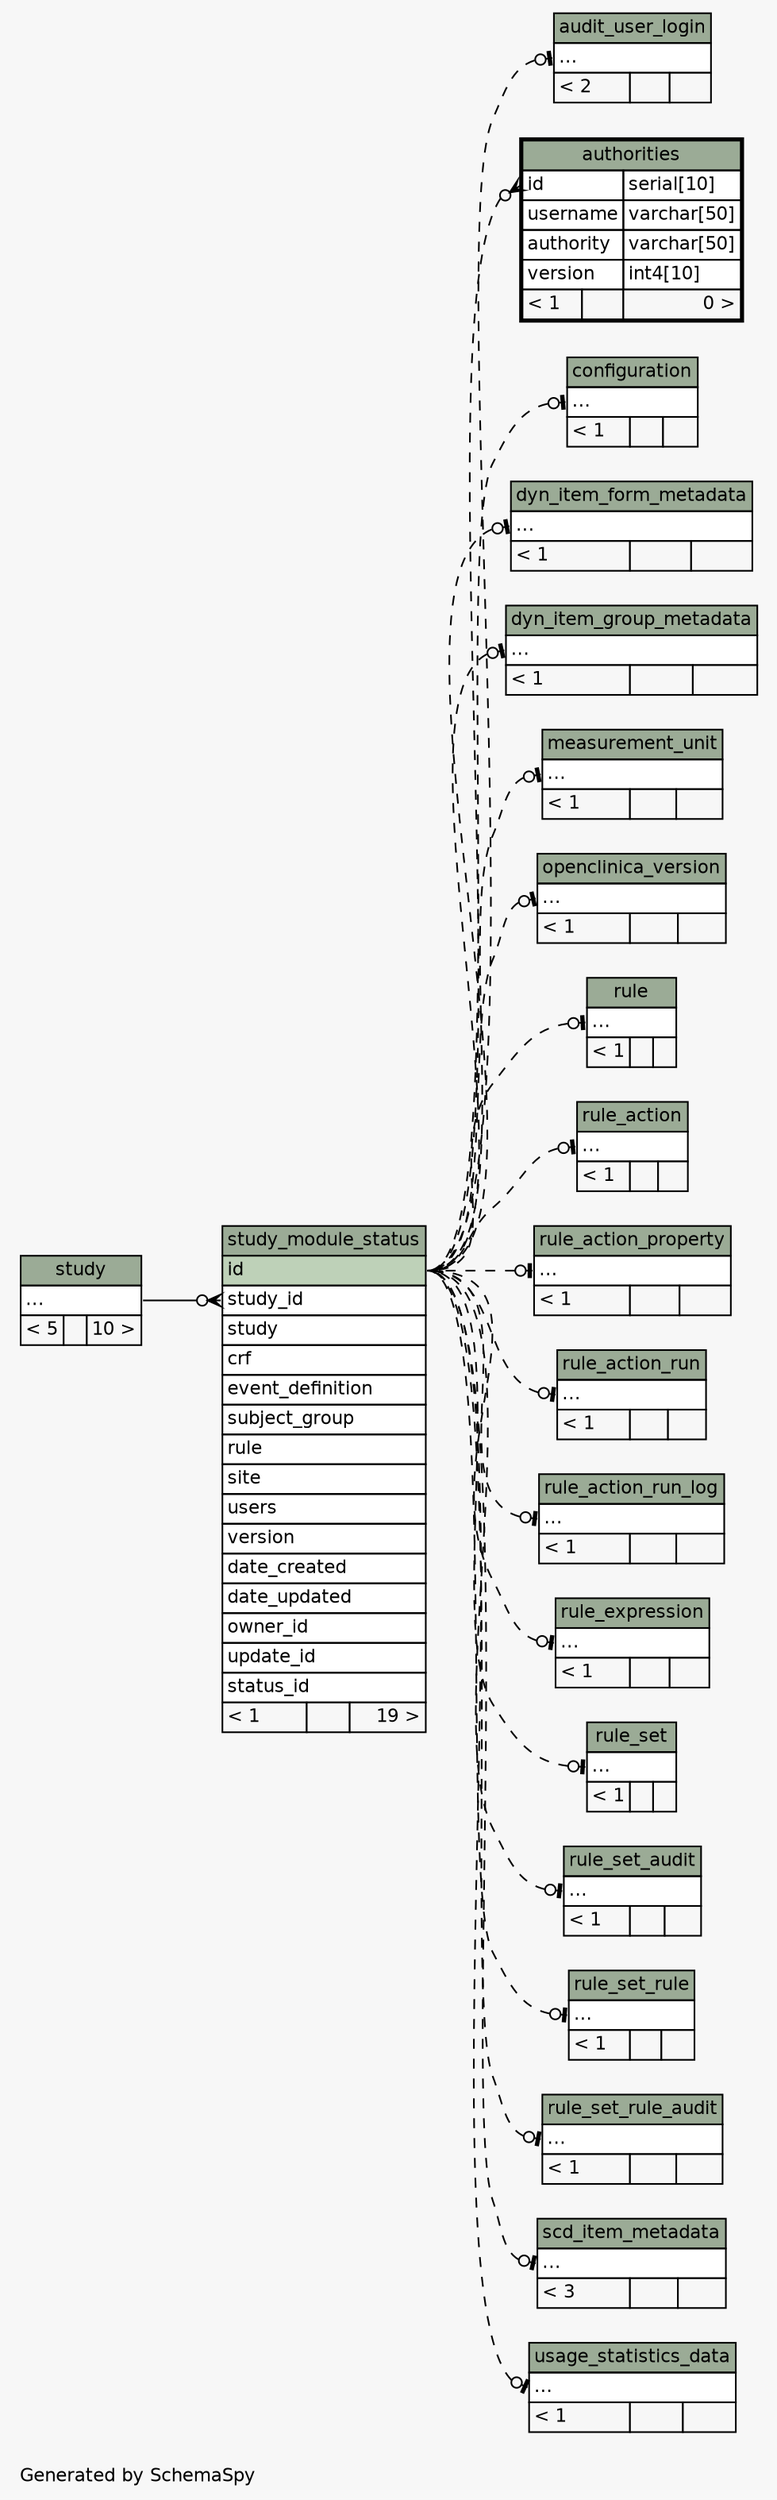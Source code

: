 // dot 2.28.0 on Windows Vista 6.0
// SchemaSpy rev 590
digraph "impliedTwoDegreesRelationshipsDiagram" {
  graph [
    rankdir="RL"
    bgcolor="#f7f7f7"
    label="\nGenerated by SchemaSpy"
    labeljust="l"
    nodesep="0.18"
    ranksep="0.46"
    fontname="Helvetica"
    fontsize="11"
  ];
  node [
    fontname="Helvetica"
    fontsize="11"
    shape="plaintext"
  ];
  edge [
    arrowsize="0.8"
  ];
  "audit_user_login":"elipses":w -> "study_module_status":"id":e [arrowhead=none dir=back arrowtail=teeodot style=dashed];
  "authorities":"id":w -> "study_module_status":"id":e [arrowhead=none dir=back arrowtail=crowodot style=dashed];
  "configuration":"elipses":w -> "study_module_status":"id":e [arrowhead=none dir=back arrowtail=teeodot style=dashed];
  "dyn_item_form_metadata":"elipses":w -> "study_module_status":"id":e [arrowhead=none dir=back arrowtail=teeodot style=dashed];
  "dyn_item_group_metadata":"elipses":w -> "study_module_status":"id":e [arrowhead=none dir=back arrowtail=teeodot style=dashed];
  "measurement_unit":"elipses":w -> "study_module_status":"id":e [arrowhead=none dir=back arrowtail=teeodot style=dashed];
  "openclinica_version":"elipses":w -> "study_module_status":"id":e [arrowhead=none dir=back arrowtail=teeodot style=dashed];
  "rule":"elipses":w -> "study_module_status":"id":e [arrowhead=none dir=back arrowtail=teeodot style=dashed];
  "rule_action":"elipses":w -> "study_module_status":"id":e [arrowhead=none dir=back arrowtail=teeodot style=dashed];
  "rule_action_property":"elipses":w -> "study_module_status":"id":e [arrowhead=none dir=back arrowtail=teeodot style=dashed];
  "rule_action_run":"elipses":w -> "study_module_status":"id":e [arrowhead=none dir=back arrowtail=teeodot style=dashed];
  "rule_action_run_log":"elipses":w -> "study_module_status":"id":e [arrowhead=none dir=back arrowtail=teeodot style=dashed];
  "rule_expression":"elipses":w -> "study_module_status":"id":e [arrowhead=none dir=back arrowtail=teeodot style=dashed];
  "rule_set":"elipses":w -> "study_module_status":"id":e [arrowhead=none dir=back arrowtail=teeodot style=dashed];
  "rule_set_audit":"elipses":w -> "study_module_status":"id":e [arrowhead=none dir=back arrowtail=teeodot style=dashed];
  "rule_set_rule":"elipses":w -> "study_module_status":"id":e [arrowhead=none dir=back arrowtail=teeodot style=dashed];
  "rule_set_rule_audit":"elipses":w -> "study_module_status":"id":e [arrowhead=none dir=back arrowtail=teeodot style=dashed];
  "scd_item_metadata":"elipses":w -> "study_module_status":"id":e [arrowhead=none dir=back arrowtail=teeodot style=dashed];
  "study_module_status":"study_id":w -> "study":"elipses":e [arrowhead=none dir=back arrowtail=crowodot];
  "usage_statistics_data":"elipses":w -> "study_module_status":"id":e [arrowhead=none dir=back arrowtail=teeodot style=dashed];
  "audit_user_login" [
    label=<
    <TABLE BORDER="0" CELLBORDER="1" CELLSPACING="0" BGCOLOR="#ffffff">
      <TR><TD COLSPAN="3" BGCOLOR="#9bab96" ALIGN="CENTER">audit_user_login</TD></TR>
      <TR><TD PORT="elipses" COLSPAN="3" ALIGN="LEFT">...</TD></TR>
      <TR><TD ALIGN="LEFT" BGCOLOR="#f7f7f7">&lt; 2</TD><TD ALIGN="RIGHT" BGCOLOR="#f7f7f7">  </TD><TD ALIGN="RIGHT" BGCOLOR="#f7f7f7">  </TD></TR>
    </TABLE>>
    URL="audit_user_login.html"
    tooltip="audit_user_login"
  ];
  "authorities" [
    label=<
    <TABLE BORDER="2" CELLBORDER="1" CELLSPACING="0" BGCOLOR="#ffffff">
      <TR><TD COLSPAN="3" BGCOLOR="#9bab96" ALIGN="CENTER">authorities</TD></TR>
      <TR><TD PORT="id" COLSPAN="2" ALIGN="LEFT">id</TD><TD PORT="id.type" ALIGN="LEFT">serial[10]</TD></TR>
      <TR><TD PORT="username" COLSPAN="2" ALIGN="LEFT">username</TD><TD PORT="username.type" ALIGN="LEFT">varchar[50]</TD></TR>
      <TR><TD PORT="authority" COLSPAN="2" ALIGN="LEFT">authority</TD><TD PORT="authority.type" ALIGN="LEFT">varchar[50]</TD></TR>
      <TR><TD PORT="version" COLSPAN="2" ALIGN="LEFT">version</TD><TD PORT="version.type" ALIGN="LEFT">int4[10]</TD></TR>
      <TR><TD ALIGN="LEFT" BGCOLOR="#f7f7f7">&lt; 1</TD><TD ALIGN="RIGHT" BGCOLOR="#f7f7f7">  </TD><TD ALIGN="RIGHT" BGCOLOR="#f7f7f7">0 &gt;</TD></TR>
    </TABLE>>
    URL="authorities.html"
    tooltip="authorities"
  ];
  "configuration" [
    label=<
    <TABLE BORDER="0" CELLBORDER="1" CELLSPACING="0" BGCOLOR="#ffffff">
      <TR><TD COLSPAN="3" BGCOLOR="#9bab96" ALIGN="CENTER">configuration</TD></TR>
      <TR><TD PORT="elipses" COLSPAN="3" ALIGN="LEFT">...</TD></TR>
      <TR><TD ALIGN="LEFT" BGCOLOR="#f7f7f7">&lt; 1</TD><TD ALIGN="RIGHT" BGCOLOR="#f7f7f7">  </TD><TD ALIGN="RIGHT" BGCOLOR="#f7f7f7">  </TD></TR>
    </TABLE>>
    URL="configuration.html"
    tooltip="configuration"
  ];
  "dyn_item_form_metadata" [
    label=<
    <TABLE BORDER="0" CELLBORDER="1" CELLSPACING="0" BGCOLOR="#ffffff">
      <TR><TD COLSPAN="3" BGCOLOR="#9bab96" ALIGN="CENTER">dyn_item_form_metadata</TD></TR>
      <TR><TD PORT="elipses" COLSPAN="3" ALIGN="LEFT">...</TD></TR>
      <TR><TD ALIGN="LEFT" BGCOLOR="#f7f7f7">&lt; 1</TD><TD ALIGN="RIGHT" BGCOLOR="#f7f7f7">  </TD><TD ALIGN="RIGHT" BGCOLOR="#f7f7f7">  </TD></TR>
    </TABLE>>
    URL="dyn_item_form_metadata.html"
    tooltip="dyn_item_form_metadata"
  ];
  "dyn_item_group_metadata" [
    label=<
    <TABLE BORDER="0" CELLBORDER="1" CELLSPACING="0" BGCOLOR="#ffffff">
      <TR><TD COLSPAN="3" BGCOLOR="#9bab96" ALIGN="CENTER">dyn_item_group_metadata</TD></TR>
      <TR><TD PORT="elipses" COLSPAN="3" ALIGN="LEFT">...</TD></TR>
      <TR><TD ALIGN="LEFT" BGCOLOR="#f7f7f7">&lt; 1</TD><TD ALIGN="RIGHT" BGCOLOR="#f7f7f7">  </TD><TD ALIGN="RIGHT" BGCOLOR="#f7f7f7">  </TD></TR>
    </TABLE>>
    URL="dyn_item_group_metadata.html"
    tooltip="dyn_item_group_metadata"
  ];
  "measurement_unit" [
    label=<
    <TABLE BORDER="0" CELLBORDER="1" CELLSPACING="0" BGCOLOR="#ffffff">
      <TR><TD COLSPAN="3" BGCOLOR="#9bab96" ALIGN="CENTER">measurement_unit</TD></TR>
      <TR><TD PORT="elipses" COLSPAN="3" ALIGN="LEFT">...</TD></TR>
      <TR><TD ALIGN="LEFT" BGCOLOR="#f7f7f7">&lt; 1</TD><TD ALIGN="RIGHT" BGCOLOR="#f7f7f7">  </TD><TD ALIGN="RIGHT" BGCOLOR="#f7f7f7">  </TD></TR>
    </TABLE>>
    URL="measurement_unit.html"
    tooltip="measurement_unit"
  ];
  "openclinica_version" [
    label=<
    <TABLE BORDER="0" CELLBORDER="1" CELLSPACING="0" BGCOLOR="#ffffff">
      <TR><TD COLSPAN="3" BGCOLOR="#9bab96" ALIGN="CENTER">openclinica_version</TD></TR>
      <TR><TD PORT="elipses" COLSPAN="3" ALIGN="LEFT">...</TD></TR>
      <TR><TD ALIGN="LEFT" BGCOLOR="#f7f7f7">&lt; 1</TD><TD ALIGN="RIGHT" BGCOLOR="#f7f7f7">  </TD><TD ALIGN="RIGHT" BGCOLOR="#f7f7f7">  </TD></TR>
    </TABLE>>
    URL="openclinica_version.html"
    tooltip="openclinica_version"
  ];
  "rule" [
    label=<
    <TABLE BORDER="0" CELLBORDER="1" CELLSPACING="0" BGCOLOR="#ffffff">
      <TR><TD COLSPAN="3" BGCOLOR="#9bab96" ALIGN="CENTER">rule</TD></TR>
      <TR><TD PORT="elipses" COLSPAN="3" ALIGN="LEFT">...</TD></TR>
      <TR><TD ALIGN="LEFT" BGCOLOR="#f7f7f7">&lt; 1</TD><TD ALIGN="RIGHT" BGCOLOR="#f7f7f7">  </TD><TD ALIGN="RIGHT" BGCOLOR="#f7f7f7">  </TD></TR>
    </TABLE>>
    URL="rule.html"
    tooltip="rule"
  ];
  "rule_action" [
    label=<
    <TABLE BORDER="0" CELLBORDER="1" CELLSPACING="0" BGCOLOR="#ffffff">
      <TR><TD COLSPAN="3" BGCOLOR="#9bab96" ALIGN="CENTER">rule_action</TD></TR>
      <TR><TD PORT="elipses" COLSPAN="3" ALIGN="LEFT">...</TD></TR>
      <TR><TD ALIGN="LEFT" BGCOLOR="#f7f7f7">&lt; 1</TD><TD ALIGN="RIGHT" BGCOLOR="#f7f7f7">  </TD><TD ALIGN="RIGHT" BGCOLOR="#f7f7f7">  </TD></TR>
    </TABLE>>
    URL="rule_action.html"
    tooltip="rule_action"
  ];
  "rule_action_property" [
    label=<
    <TABLE BORDER="0" CELLBORDER="1" CELLSPACING="0" BGCOLOR="#ffffff">
      <TR><TD COLSPAN="3" BGCOLOR="#9bab96" ALIGN="CENTER">rule_action_property</TD></TR>
      <TR><TD PORT="elipses" COLSPAN="3" ALIGN="LEFT">...</TD></TR>
      <TR><TD ALIGN="LEFT" BGCOLOR="#f7f7f7">&lt; 1</TD><TD ALIGN="RIGHT" BGCOLOR="#f7f7f7">  </TD><TD ALIGN="RIGHT" BGCOLOR="#f7f7f7">  </TD></TR>
    </TABLE>>
    URL="rule_action_property.html"
    tooltip="rule_action_property"
  ];
  "rule_action_run" [
    label=<
    <TABLE BORDER="0" CELLBORDER="1" CELLSPACING="0" BGCOLOR="#ffffff">
      <TR><TD COLSPAN="3" BGCOLOR="#9bab96" ALIGN="CENTER">rule_action_run</TD></TR>
      <TR><TD PORT="elipses" COLSPAN="3" ALIGN="LEFT">...</TD></TR>
      <TR><TD ALIGN="LEFT" BGCOLOR="#f7f7f7">&lt; 1</TD><TD ALIGN="RIGHT" BGCOLOR="#f7f7f7">  </TD><TD ALIGN="RIGHT" BGCOLOR="#f7f7f7">  </TD></TR>
    </TABLE>>
    URL="rule_action_run.html"
    tooltip="rule_action_run"
  ];
  "rule_action_run_log" [
    label=<
    <TABLE BORDER="0" CELLBORDER="1" CELLSPACING="0" BGCOLOR="#ffffff">
      <TR><TD COLSPAN="3" BGCOLOR="#9bab96" ALIGN="CENTER">rule_action_run_log</TD></TR>
      <TR><TD PORT="elipses" COLSPAN="3" ALIGN="LEFT">...</TD></TR>
      <TR><TD ALIGN="LEFT" BGCOLOR="#f7f7f7">&lt; 1</TD><TD ALIGN="RIGHT" BGCOLOR="#f7f7f7">  </TD><TD ALIGN="RIGHT" BGCOLOR="#f7f7f7">  </TD></TR>
    </TABLE>>
    URL="rule_action_run_log.html"
    tooltip="rule_action_run_log"
  ];
  "rule_expression" [
    label=<
    <TABLE BORDER="0" CELLBORDER="1" CELLSPACING="0" BGCOLOR="#ffffff">
      <TR><TD COLSPAN="3" BGCOLOR="#9bab96" ALIGN="CENTER">rule_expression</TD></TR>
      <TR><TD PORT="elipses" COLSPAN="3" ALIGN="LEFT">...</TD></TR>
      <TR><TD ALIGN="LEFT" BGCOLOR="#f7f7f7">&lt; 1</TD><TD ALIGN="RIGHT" BGCOLOR="#f7f7f7">  </TD><TD ALIGN="RIGHT" BGCOLOR="#f7f7f7">  </TD></TR>
    </TABLE>>
    URL="rule_expression.html"
    tooltip="rule_expression"
  ];
  "rule_set" [
    label=<
    <TABLE BORDER="0" CELLBORDER="1" CELLSPACING="0" BGCOLOR="#ffffff">
      <TR><TD COLSPAN="3" BGCOLOR="#9bab96" ALIGN="CENTER">rule_set</TD></TR>
      <TR><TD PORT="elipses" COLSPAN="3" ALIGN="LEFT">...</TD></TR>
      <TR><TD ALIGN="LEFT" BGCOLOR="#f7f7f7">&lt; 1</TD><TD ALIGN="RIGHT" BGCOLOR="#f7f7f7">  </TD><TD ALIGN="RIGHT" BGCOLOR="#f7f7f7">  </TD></TR>
    </TABLE>>
    URL="rule_set.html"
    tooltip="rule_set"
  ];
  "rule_set_audit" [
    label=<
    <TABLE BORDER="0" CELLBORDER="1" CELLSPACING="0" BGCOLOR="#ffffff">
      <TR><TD COLSPAN="3" BGCOLOR="#9bab96" ALIGN="CENTER">rule_set_audit</TD></TR>
      <TR><TD PORT="elipses" COLSPAN="3" ALIGN="LEFT">...</TD></TR>
      <TR><TD ALIGN="LEFT" BGCOLOR="#f7f7f7">&lt; 1</TD><TD ALIGN="RIGHT" BGCOLOR="#f7f7f7">  </TD><TD ALIGN="RIGHT" BGCOLOR="#f7f7f7">  </TD></TR>
    </TABLE>>
    URL="rule_set_audit.html"
    tooltip="rule_set_audit"
  ];
  "rule_set_rule" [
    label=<
    <TABLE BORDER="0" CELLBORDER="1" CELLSPACING="0" BGCOLOR="#ffffff">
      <TR><TD COLSPAN="3" BGCOLOR="#9bab96" ALIGN="CENTER">rule_set_rule</TD></TR>
      <TR><TD PORT="elipses" COLSPAN="3" ALIGN="LEFT">...</TD></TR>
      <TR><TD ALIGN="LEFT" BGCOLOR="#f7f7f7">&lt; 1</TD><TD ALIGN="RIGHT" BGCOLOR="#f7f7f7">  </TD><TD ALIGN="RIGHT" BGCOLOR="#f7f7f7">  </TD></TR>
    </TABLE>>
    URL="rule_set_rule.html"
    tooltip="rule_set_rule"
  ];
  "rule_set_rule_audit" [
    label=<
    <TABLE BORDER="0" CELLBORDER="1" CELLSPACING="0" BGCOLOR="#ffffff">
      <TR><TD COLSPAN="3" BGCOLOR="#9bab96" ALIGN="CENTER">rule_set_rule_audit</TD></TR>
      <TR><TD PORT="elipses" COLSPAN="3" ALIGN="LEFT">...</TD></TR>
      <TR><TD ALIGN="LEFT" BGCOLOR="#f7f7f7">&lt; 1</TD><TD ALIGN="RIGHT" BGCOLOR="#f7f7f7">  </TD><TD ALIGN="RIGHT" BGCOLOR="#f7f7f7">  </TD></TR>
    </TABLE>>
    URL="rule_set_rule_audit.html"
    tooltip="rule_set_rule_audit"
  ];
  "scd_item_metadata" [
    label=<
    <TABLE BORDER="0" CELLBORDER="1" CELLSPACING="0" BGCOLOR="#ffffff">
      <TR><TD COLSPAN="3" BGCOLOR="#9bab96" ALIGN="CENTER">scd_item_metadata</TD></TR>
      <TR><TD PORT="elipses" COLSPAN="3" ALIGN="LEFT">...</TD></TR>
      <TR><TD ALIGN="LEFT" BGCOLOR="#f7f7f7">&lt; 3</TD><TD ALIGN="RIGHT" BGCOLOR="#f7f7f7">  </TD><TD ALIGN="RIGHT" BGCOLOR="#f7f7f7">  </TD></TR>
    </TABLE>>
    URL="scd_item_metadata.html"
    tooltip="scd_item_metadata"
  ];
  "study" [
    label=<
    <TABLE BORDER="0" CELLBORDER="1" CELLSPACING="0" BGCOLOR="#ffffff">
      <TR><TD COLSPAN="3" BGCOLOR="#9bab96" ALIGN="CENTER">study</TD></TR>
      <TR><TD PORT="elipses" COLSPAN="3" ALIGN="LEFT">...</TD></TR>
      <TR><TD ALIGN="LEFT" BGCOLOR="#f7f7f7">&lt; 5</TD><TD ALIGN="RIGHT" BGCOLOR="#f7f7f7">  </TD><TD ALIGN="RIGHT" BGCOLOR="#f7f7f7">10 &gt;</TD></TR>
    </TABLE>>
    URL="study.html"
    tooltip="study"
  ];
  "study_module_status" [
    label=<
    <TABLE BORDER="0" CELLBORDER="1" CELLSPACING="0" BGCOLOR="#ffffff">
      <TR><TD COLSPAN="3" BGCOLOR="#9bab96" ALIGN="CENTER">study_module_status</TD></TR>
      <TR><TD PORT="id" COLSPAN="3" BGCOLOR="#bed1b8" ALIGN="LEFT">id</TD></TR>
      <TR><TD PORT="study_id" COLSPAN="3" ALIGN="LEFT">study_id</TD></TR>
      <TR><TD PORT="study" COLSPAN="3" ALIGN="LEFT">study</TD></TR>
      <TR><TD PORT="crf" COLSPAN="3" ALIGN="LEFT">crf</TD></TR>
      <TR><TD PORT="event_definition" COLSPAN="3" ALIGN="LEFT">event_definition</TD></TR>
      <TR><TD PORT="subject_group" COLSPAN="3" ALIGN="LEFT">subject_group</TD></TR>
      <TR><TD PORT="rule" COLSPAN="3" ALIGN="LEFT">rule</TD></TR>
      <TR><TD PORT="site" COLSPAN="3" ALIGN="LEFT">site</TD></TR>
      <TR><TD PORT="users" COLSPAN="3" ALIGN="LEFT">users</TD></TR>
      <TR><TD PORT="version" COLSPAN="3" ALIGN="LEFT">version</TD></TR>
      <TR><TD PORT="date_created" COLSPAN="3" ALIGN="LEFT">date_created</TD></TR>
      <TR><TD PORT="date_updated" COLSPAN="3" ALIGN="LEFT">date_updated</TD></TR>
      <TR><TD PORT="owner_id" COLSPAN="3" ALIGN="LEFT">owner_id</TD></TR>
      <TR><TD PORT="update_id" COLSPAN="3" ALIGN="LEFT">update_id</TD></TR>
      <TR><TD PORT="status_id" COLSPAN="3" ALIGN="LEFT">status_id</TD></TR>
      <TR><TD ALIGN="LEFT" BGCOLOR="#f7f7f7">&lt; 1</TD><TD ALIGN="RIGHT" BGCOLOR="#f7f7f7">  </TD><TD ALIGN="RIGHT" BGCOLOR="#f7f7f7">19 &gt;</TD></TR>
    </TABLE>>
    URL="study_module_status.html"
    tooltip="study_module_status"
  ];
  "usage_statistics_data" [
    label=<
    <TABLE BORDER="0" CELLBORDER="1" CELLSPACING="0" BGCOLOR="#ffffff">
      <TR><TD COLSPAN="3" BGCOLOR="#9bab96" ALIGN="CENTER">usage_statistics_data</TD></TR>
      <TR><TD PORT="elipses" COLSPAN="3" ALIGN="LEFT">...</TD></TR>
      <TR><TD ALIGN="LEFT" BGCOLOR="#f7f7f7">&lt; 1</TD><TD ALIGN="RIGHT" BGCOLOR="#f7f7f7">  </TD><TD ALIGN="RIGHT" BGCOLOR="#f7f7f7">  </TD></TR>
    </TABLE>>
    URL="usage_statistics_data.html"
    tooltip="usage_statistics_data"
  ];
}
